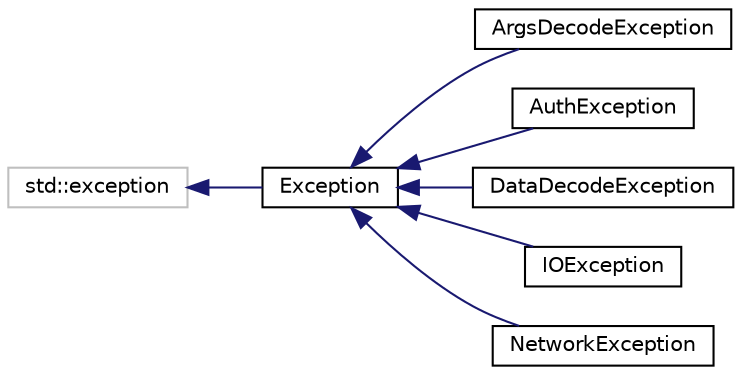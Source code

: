 digraph "Иерархия классов. Графический вид."
{
 // LATEX_PDF_SIZE
  edge [fontname="Helvetica",fontsize="10",labelfontname="Helvetica",labelfontsize="10"];
  node [fontname="Helvetica",fontsize="10",shape=record];
  rankdir="LR";
  Node0 [label="std::exception",height=0.2,width=0.4,color="grey75", fillcolor="white", style="filled",tooltip=" "];
  Node0 -> Node1 [dir="back",color="midnightblue",fontsize="10",style="solid",fontname="Helvetica"];
  Node1 [label="Exception",height=0.2,width=0.4,color="black", fillcolor="white", style="filled",URL="$classException.html",tooltip="Базовый класс для исключений."];
  Node1 -> Node2 [dir="back",color="midnightblue",fontsize="10",style="solid",fontname="Helvetica"];
  Node2 [label="ArgsDecodeException",height=0.2,width=0.4,color="black", fillcolor="white", style="filled",URL="$classArgsDecodeException.html",tooltip="Класс для исключений при декодировании аргументов."];
  Node1 -> Node3 [dir="back",color="midnightblue",fontsize="10",style="solid",fontname="Helvetica"];
  Node3 [label="AuthException",height=0.2,width=0.4,color="black", fillcolor="white", style="filled",URL="$classAuthException.html",tooltip="Класс для исключений аутентификации."];
  Node1 -> Node4 [dir="back",color="midnightblue",fontsize="10",style="solid",fontname="Helvetica"];
  Node4 [label="DataDecodeException",height=0.2,width=0.4,color="black", fillcolor="white", style="filled",URL="$classDataDecodeException.html",tooltip="Класс для исключений при декодировании данных."];
  Node1 -> Node5 [dir="back",color="midnightblue",fontsize="10",style="solid",fontname="Helvetica"];
  Node5 [label="IOException",height=0.2,width=0.4,color="black", fillcolor="white", style="filled",URL="$classIOException.html",tooltip="Класс для исключений ввода-вывода."];
  Node1 -> Node6 [dir="back",color="midnightblue",fontsize="10",style="solid",fontname="Helvetica"];
  Node6 [label="NetworkException",height=0.2,width=0.4,color="black", fillcolor="white", style="filled",URL="$classNetworkException.html",tooltip="Класс для сетевых исключений."];
}
